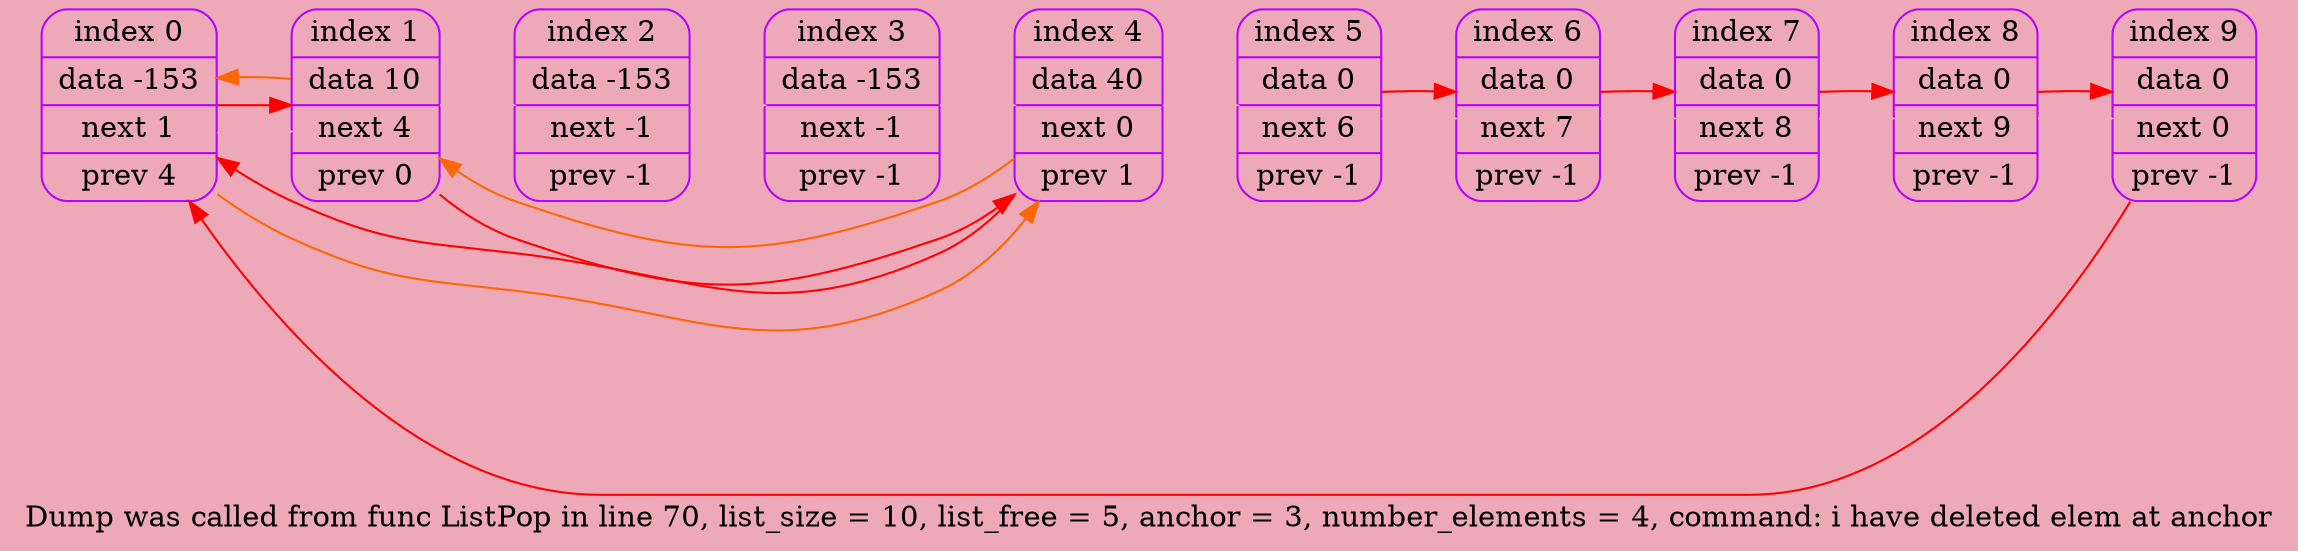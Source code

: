 digraph G
{
    rankdir = LR;
    bgcolor = "pink2"
    node[color = "#b503fc", fontsize = 14];
    edge[color = black, fontsize = 12];

    0 [shape = Mrecord, label = "index    0 | data -153 | next    1 | prev    4"];
    1 [shape = Mrecord, label = "index    1 | data   10 | next    4 | prev    0"];
    2 [shape = Mrecord, label = "index    2 | data -153 | next   -1 | prev   -1"];
    3 [shape = Mrecord, label = "index    3 | data -153 | next   -1 | prev   -1"];
    4 [shape = Mrecord, label = "index    4 | data   40 | next    0 | prev    1"];
    5 [shape = Mrecord, label = "index    5 | data    0 | next    6 | prev   -1"];
    6 [shape = Mrecord, label = "index    6 | data    0 | next    7 | prev   -1"];
    7 [shape = Mrecord, label = "index    7 | data    0 | next    8 | prev   -1"];
    8 [shape = Mrecord, label = "index    8 | data    0 | next    9 | prev   -1"];
    9 [shape = Mrecord, label = "index    9 | data    0 | next    0 | prev   -1"];

    0 -> 1 -> 2 -> 3 -> 4 -> 5 -> 6 -> 7 -> 8 -> 9 [weight = 100000, color = "pink2"];

    label = "Dump was called from func ListPop in line 70, list_size = 10, list_free = 5, anchor = 3, number_elements = 4, command: i have deleted elem at anchor";

    /*next nods:*/ 
    0 -> 1 [weight = 20, color = "red1"];
    1 -> 4 [weight = 20, color = "red1"];
    4 -> 0 [weight = 20, color = "red1"];
    5 -> 6 [weight = 20, color = "red1"];
    6 -> 7 [weight = 20, color = "red1"];
    7 -> 8 [weight = 20, color = "red1"];
    8 -> 9 [weight = 20, color = "red1"];
    9 -> 0 [weight = 20, color = "red1"];

    /*prev nods:*/ 
    0 -> 4 [weight = 20, color = "#fc6603"];
    1 -> 0 [weight = 20, color = "#fc6603"];
    4 -> 1 [weight = 20, color = "#fc6603"];
}
